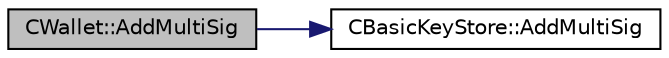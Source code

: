 digraph "CWallet::AddMultiSig"
{
  edge [fontname="Helvetica",fontsize="10",labelfontname="Helvetica",labelfontsize="10"];
  node [fontname="Helvetica",fontsize="10",shape=record];
  rankdir="LR";
  Node61 [label="CWallet::AddMultiSig",height=0.2,width=0.4,color="black", fillcolor="grey75", style="filled", fontcolor="black"];
  Node61 -> Node62 [color="midnightblue",fontsize="10",style="solid",fontname="Helvetica"];
  Node62 [label="CBasicKeyStore::AddMultiSig",height=0.2,width=0.4,color="black", fillcolor="white", style="filled",URL="$class_c_basic_key_store.html#aabf67b3fe93f6d3520e1a6d133827f31",tooltip="Support for MultiSig addresses. "];
}

